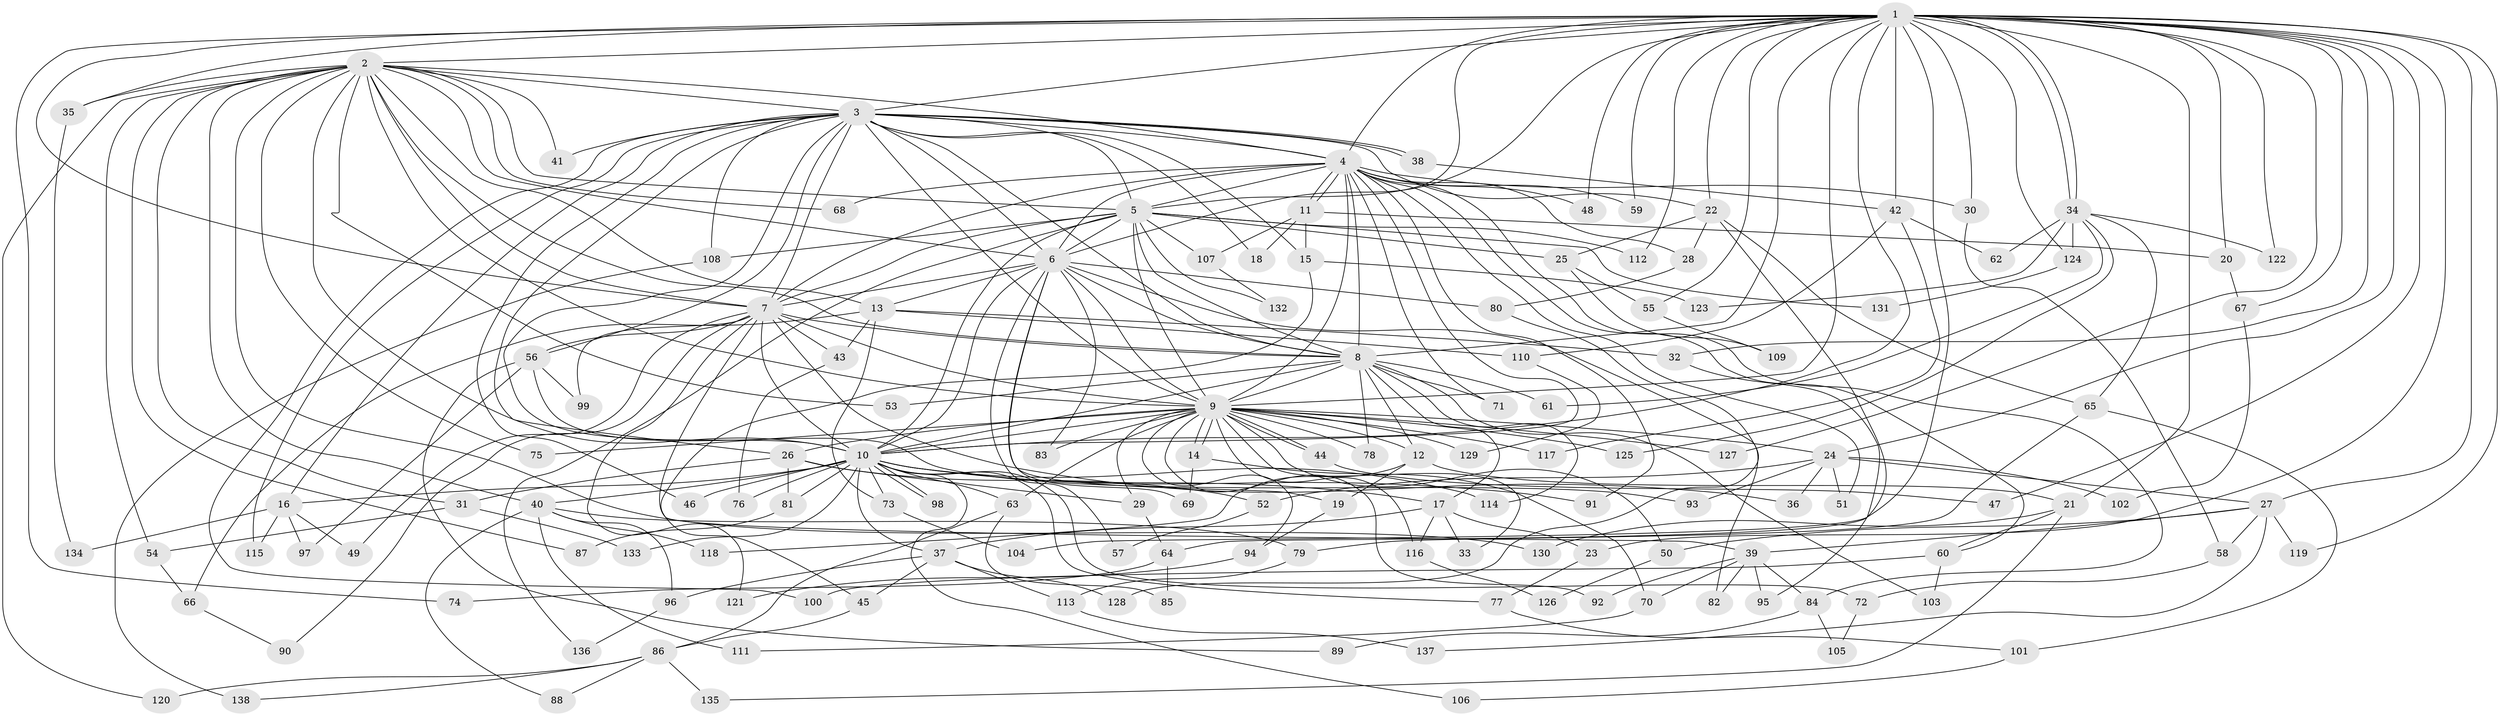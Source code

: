// Generated by graph-tools (version 1.1) at 2025/46/03/09/25 04:46:22]
// undirected, 138 vertices, 301 edges
graph export_dot {
graph [start="1"]
  node [color=gray90,style=filled];
  1;
  2;
  3;
  4;
  5;
  6;
  7;
  8;
  9;
  10;
  11;
  12;
  13;
  14;
  15;
  16;
  17;
  18;
  19;
  20;
  21;
  22;
  23;
  24;
  25;
  26;
  27;
  28;
  29;
  30;
  31;
  32;
  33;
  34;
  35;
  36;
  37;
  38;
  39;
  40;
  41;
  42;
  43;
  44;
  45;
  46;
  47;
  48;
  49;
  50;
  51;
  52;
  53;
  54;
  55;
  56;
  57;
  58;
  59;
  60;
  61;
  62;
  63;
  64;
  65;
  66;
  67;
  68;
  69;
  70;
  71;
  72;
  73;
  74;
  75;
  76;
  77;
  78;
  79;
  80;
  81;
  82;
  83;
  84;
  85;
  86;
  87;
  88;
  89;
  90;
  91;
  92;
  93;
  94;
  95;
  96;
  97;
  98;
  99;
  100;
  101;
  102;
  103;
  104;
  105;
  106;
  107;
  108;
  109;
  110;
  111;
  112;
  113;
  114;
  115;
  116;
  117;
  118;
  119;
  120;
  121;
  122;
  123;
  124;
  125;
  126;
  127;
  128;
  129;
  130;
  131;
  132;
  133;
  134;
  135;
  136;
  137;
  138;
  1 -- 2;
  1 -- 3;
  1 -- 4;
  1 -- 5;
  1 -- 6;
  1 -- 7;
  1 -- 8;
  1 -- 9;
  1 -- 10;
  1 -- 20;
  1 -- 21;
  1 -- 22;
  1 -- 23;
  1 -- 24;
  1 -- 27;
  1 -- 30;
  1 -- 32;
  1 -- 34;
  1 -- 34;
  1 -- 35;
  1 -- 42;
  1 -- 47;
  1 -- 48;
  1 -- 55;
  1 -- 59;
  1 -- 67;
  1 -- 74;
  1 -- 104;
  1 -- 112;
  1 -- 119;
  1 -- 122;
  1 -- 124;
  1 -- 127;
  2 -- 3;
  2 -- 4;
  2 -- 5;
  2 -- 6;
  2 -- 7;
  2 -- 8;
  2 -- 9;
  2 -- 10;
  2 -- 13;
  2 -- 31;
  2 -- 35;
  2 -- 40;
  2 -- 41;
  2 -- 53;
  2 -- 54;
  2 -- 68;
  2 -- 75;
  2 -- 87;
  2 -- 120;
  2 -- 130;
  3 -- 4;
  3 -- 5;
  3 -- 6;
  3 -- 7;
  3 -- 8;
  3 -- 9;
  3 -- 10;
  3 -- 15;
  3 -- 16;
  3 -- 18;
  3 -- 22;
  3 -- 26;
  3 -- 38;
  3 -- 38;
  3 -- 41;
  3 -- 46;
  3 -- 56;
  3 -- 100;
  3 -- 108;
  3 -- 115;
  4 -- 5;
  4 -- 6;
  4 -- 7;
  4 -- 8;
  4 -- 9;
  4 -- 10;
  4 -- 11;
  4 -- 11;
  4 -- 28;
  4 -- 30;
  4 -- 48;
  4 -- 51;
  4 -- 59;
  4 -- 60;
  4 -- 68;
  4 -- 71;
  4 -- 84;
  4 -- 91;
  5 -- 6;
  5 -- 7;
  5 -- 8;
  5 -- 9;
  5 -- 10;
  5 -- 25;
  5 -- 107;
  5 -- 108;
  5 -- 112;
  5 -- 131;
  5 -- 132;
  5 -- 136;
  6 -- 7;
  6 -- 8;
  6 -- 9;
  6 -- 10;
  6 -- 13;
  6 -- 19;
  6 -- 57;
  6 -- 69;
  6 -- 80;
  6 -- 82;
  6 -- 83;
  7 -- 8;
  7 -- 9;
  7 -- 10;
  7 -- 36;
  7 -- 39;
  7 -- 43;
  7 -- 49;
  7 -- 56;
  7 -- 90;
  7 -- 99;
  7 -- 121;
  8 -- 9;
  8 -- 10;
  8 -- 12;
  8 -- 17;
  8 -- 53;
  8 -- 61;
  8 -- 71;
  8 -- 78;
  8 -- 103;
  8 -- 114;
  9 -- 10;
  9 -- 12;
  9 -- 14;
  9 -- 14;
  9 -- 24;
  9 -- 26;
  9 -- 29;
  9 -- 33;
  9 -- 44;
  9 -- 44;
  9 -- 50;
  9 -- 63;
  9 -- 75;
  9 -- 78;
  9 -- 83;
  9 -- 92;
  9 -- 94;
  9 -- 116;
  9 -- 117;
  9 -- 125;
  9 -- 127;
  9 -- 129;
  10 -- 16;
  10 -- 17;
  10 -- 37;
  10 -- 40;
  10 -- 46;
  10 -- 63;
  10 -- 72;
  10 -- 73;
  10 -- 76;
  10 -- 77;
  10 -- 81;
  10 -- 91;
  10 -- 98;
  10 -- 98;
  10 -- 106;
  10 -- 114;
  10 -- 133;
  11 -- 15;
  11 -- 18;
  11 -- 20;
  11 -- 107;
  12 -- 19;
  12 -- 21;
  12 -- 118;
  13 -- 32;
  13 -- 43;
  13 -- 66;
  13 -- 73;
  13 -- 110;
  14 -- 69;
  14 -- 70;
  15 -- 45;
  15 -- 123;
  16 -- 49;
  16 -- 97;
  16 -- 115;
  16 -- 134;
  17 -- 23;
  17 -- 33;
  17 -- 37;
  17 -- 116;
  19 -- 94;
  20 -- 67;
  21 -- 60;
  21 -- 130;
  21 -- 135;
  22 -- 25;
  22 -- 28;
  22 -- 64;
  22 -- 65;
  23 -- 77;
  24 -- 27;
  24 -- 36;
  24 -- 51;
  24 -- 52;
  24 -- 93;
  24 -- 102;
  25 -- 55;
  25 -- 109;
  26 -- 29;
  26 -- 31;
  26 -- 52;
  26 -- 81;
  27 -- 39;
  27 -- 50;
  27 -- 58;
  27 -- 119;
  27 -- 137;
  28 -- 80;
  29 -- 64;
  30 -- 58;
  31 -- 54;
  31 -- 133;
  32 -- 95;
  34 -- 61;
  34 -- 62;
  34 -- 65;
  34 -- 122;
  34 -- 123;
  34 -- 124;
  34 -- 125;
  35 -- 134;
  37 -- 45;
  37 -- 96;
  37 -- 113;
  37 -- 128;
  38 -- 42;
  39 -- 70;
  39 -- 82;
  39 -- 84;
  39 -- 92;
  39 -- 95;
  40 -- 79;
  40 -- 88;
  40 -- 96;
  40 -- 111;
  40 -- 118;
  42 -- 62;
  42 -- 110;
  42 -- 117;
  43 -- 76;
  44 -- 47;
  45 -- 86;
  50 -- 126;
  52 -- 57;
  54 -- 66;
  55 -- 109;
  56 -- 89;
  56 -- 93;
  56 -- 97;
  56 -- 99;
  58 -- 72;
  60 -- 100;
  60 -- 103;
  63 -- 85;
  63 -- 86;
  64 -- 74;
  64 -- 85;
  65 -- 79;
  65 -- 101;
  66 -- 90;
  67 -- 102;
  70 -- 111;
  72 -- 105;
  73 -- 104;
  77 -- 101;
  79 -- 113;
  80 -- 128;
  81 -- 87;
  84 -- 89;
  84 -- 105;
  86 -- 88;
  86 -- 120;
  86 -- 135;
  86 -- 138;
  94 -- 121;
  96 -- 136;
  101 -- 106;
  107 -- 132;
  108 -- 138;
  110 -- 129;
  113 -- 137;
  116 -- 126;
  124 -- 131;
}

